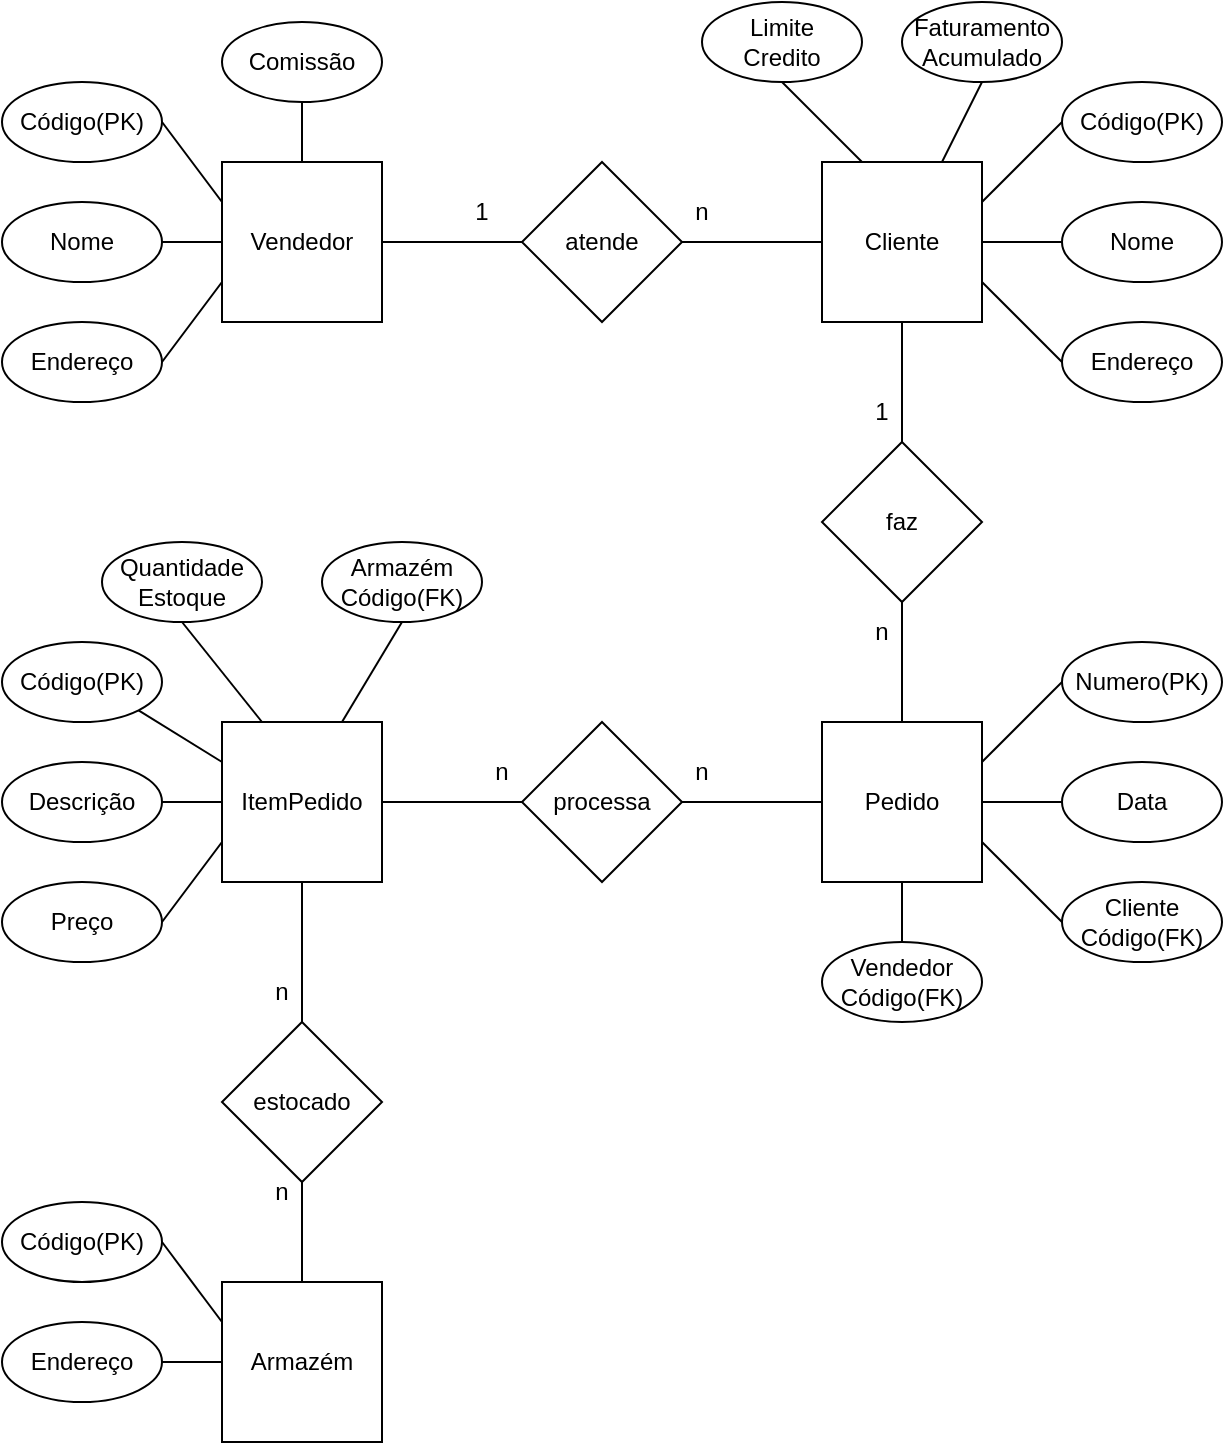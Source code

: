 <mxfile version="24.7.12">
  <diagram name="Página-1" id="MhYTZ56W9WXhxa4-GrH4">
    <mxGraphModel dx="1434" dy="786" grid="1" gridSize="10" guides="1" tooltips="1" connect="1" arrows="1" fold="1" page="1" pageScale="1" pageWidth="827" pageHeight="1169" math="0" shadow="0">
      <root>
        <mxCell id="0" />
        <mxCell id="1" parent="0" />
        <mxCell id="kSN-877ZPlSD72KdADQv-1" value="Vendedor" style="whiteSpace=wrap;html=1;aspect=fixed;" vertex="1" parent="1">
          <mxGeometry x="140" y="100" width="80" height="80" as="geometry" />
        </mxCell>
        <mxCell id="kSN-877ZPlSD72KdADQv-2" value="atende" style="rhombus;whiteSpace=wrap;html=1;" vertex="1" parent="1">
          <mxGeometry x="290" y="100" width="80" height="80" as="geometry" />
        </mxCell>
        <mxCell id="kSN-877ZPlSD72KdADQv-3" value="Cliente" style="whiteSpace=wrap;html=1;aspect=fixed;" vertex="1" parent="1">
          <mxGeometry x="440" y="100" width="80" height="80" as="geometry" />
        </mxCell>
        <mxCell id="kSN-877ZPlSD72KdADQv-5" value="Armazém" style="whiteSpace=wrap;html=1;aspect=fixed;" vertex="1" parent="1">
          <mxGeometry x="140" y="660" width="80" height="80" as="geometry" />
        </mxCell>
        <mxCell id="kSN-877ZPlSD72KdADQv-6" value="ItemPedido" style="whiteSpace=wrap;html=1;aspect=fixed;" vertex="1" parent="1">
          <mxGeometry x="140" y="380" width="80" height="80" as="geometry" />
        </mxCell>
        <mxCell id="kSN-877ZPlSD72KdADQv-8" value="faz" style="rhombus;whiteSpace=wrap;html=1;" vertex="1" parent="1">
          <mxGeometry x="440" y="240" width="80" height="80" as="geometry" />
        </mxCell>
        <mxCell id="kSN-877ZPlSD72KdADQv-9" value="" style="endArrow=none;html=1;rounded=0;exitX=1;exitY=0.5;exitDx=0;exitDy=0;entryX=0;entryY=0.5;entryDx=0;entryDy=0;" edge="1" parent="1" source="kSN-877ZPlSD72KdADQv-1" target="kSN-877ZPlSD72KdADQv-2">
          <mxGeometry width="50" height="50" relative="1" as="geometry">
            <mxPoint x="390" y="430" as="sourcePoint" />
            <mxPoint x="440" y="380" as="targetPoint" />
          </mxGeometry>
        </mxCell>
        <mxCell id="kSN-877ZPlSD72KdADQv-10" value="" style="endArrow=none;html=1;rounded=0;exitX=0;exitY=0.5;exitDx=0;exitDy=0;entryX=1;entryY=0.5;entryDx=0;entryDy=0;" edge="1" parent="1" source="kSN-877ZPlSD72KdADQv-3" target="kSN-877ZPlSD72KdADQv-2">
          <mxGeometry width="50" height="50" relative="1" as="geometry">
            <mxPoint x="230" y="150" as="sourcePoint" />
            <mxPoint x="300" y="150" as="targetPoint" />
          </mxGeometry>
        </mxCell>
        <mxCell id="kSN-877ZPlSD72KdADQv-11" value="Pedido" style="whiteSpace=wrap;html=1;aspect=fixed;" vertex="1" parent="1">
          <mxGeometry x="440" y="380" width="80" height="80" as="geometry" />
        </mxCell>
        <mxCell id="kSN-877ZPlSD72KdADQv-12" value="" style="endArrow=none;html=1;rounded=0;exitX=0.5;exitY=1;exitDx=0;exitDy=0;entryX=0.5;entryY=0;entryDx=0;entryDy=0;" edge="1" parent="1" source="kSN-877ZPlSD72KdADQv-3" target="kSN-877ZPlSD72KdADQv-8">
          <mxGeometry width="50" height="50" relative="1" as="geometry">
            <mxPoint x="230" y="150" as="sourcePoint" />
            <mxPoint x="300" y="150" as="targetPoint" />
          </mxGeometry>
        </mxCell>
        <mxCell id="kSN-877ZPlSD72KdADQv-13" value="" style="endArrow=none;html=1;rounded=0;exitX=0.5;exitY=0;exitDx=0;exitDy=0;entryX=0.5;entryY=1;entryDx=0;entryDy=0;" edge="1" parent="1" source="kSN-877ZPlSD72KdADQv-11" target="kSN-877ZPlSD72KdADQv-8">
          <mxGeometry width="50" height="50" relative="1" as="geometry">
            <mxPoint x="490" y="190" as="sourcePoint" />
            <mxPoint x="490" y="250" as="targetPoint" />
          </mxGeometry>
        </mxCell>
        <mxCell id="kSN-877ZPlSD72KdADQv-14" value="" style="endArrow=none;html=1;rounded=0;entryX=0;entryY=0.5;entryDx=0;entryDy=0;exitX=1;exitY=0.5;exitDx=0;exitDy=0;" edge="1" parent="1" source="kSN-877ZPlSD72KdADQv-15" target="kSN-877ZPlSD72KdADQv-11">
          <mxGeometry width="50" height="50" relative="1" as="geometry">
            <mxPoint x="480" y="500" as="sourcePoint" />
            <mxPoint x="410" y="530" as="targetPoint" />
          </mxGeometry>
        </mxCell>
        <mxCell id="kSN-877ZPlSD72KdADQv-15" value="processa" style="rhombus;whiteSpace=wrap;html=1;" vertex="1" parent="1">
          <mxGeometry x="290" y="380" width="80" height="80" as="geometry" />
        </mxCell>
        <mxCell id="kSN-877ZPlSD72KdADQv-16" value="" style="endArrow=none;html=1;rounded=0;exitX=1;exitY=0.5;exitDx=0;exitDy=0;entryX=0;entryY=0.5;entryDx=0;entryDy=0;" edge="1" parent="1" source="kSN-877ZPlSD72KdADQv-6" target="kSN-877ZPlSD72KdADQv-15">
          <mxGeometry width="50" height="50" relative="1" as="geometry">
            <mxPoint x="380" y="430" as="sourcePoint" />
            <mxPoint x="260" y="480" as="targetPoint" />
          </mxGeometry>
        </mxCell>
        <mxCell id="kSN-877ZPlSD72KdADQv-17" value="estocado" style="rhombus;whiteSpace=wrap;html=1;" vertex="1" parent="1">
          <mxGeometry x="140" y="530" width="80" height="80" as="geometry" />
        </mxCell>
        <mxCell id="kSN-877ZPlSD72KdADQv-18" value="" style="endArrow=none;html=1;rounded=0;exitX=0.5;exitY=1;exitDx=0;exitDy=0;entryX=0.5;entryY=0;entryDx=0;entryDy=0;" edge="1" parent="1" source="kSN-877ZPlSD72KdADQv-6" target="kSN-877ZPlSD72KdADQv-17">
          <mxGeometry width="50" height="50" relative="1" as="geometry">
            <mxPoint x="230" y="430" as="sourcePoint" />
            <mxPoint x="300" y="430" as="targetPoint" />
          </mxGeometry>
        </mxCell>
        <mxCell id="kSN-877ZPlSD72KdADQv-19" value="" style="endArrow=none;html=1;rounded=0;exitX=0.5;exitY=0;exitDx=0;exitDy=0;entryX=0.5;entryY=1;entryDx=0;entryDy=0;" edge="1" parent="1" source="kSN-877ZPlSD72KdADQv-5" target="kSN-877ZPlSD72KdADQv-17">
          <mxGeometry width="50" height="50" relative="1" as="geometry">
            <mxPoint x="190" y="470" as="sourcePoint" />
            <mxPoint x="190" y="540" as="targetPoint" />
          </mxGeometry>
        </mxCell>
        <mxCell id="kSN-877ZPlSD72KdADQv-22" value="1" style="text;html=1;align=center;verticalAlign=middle;whiteSpace=wrap;rounded=0;" vertex="1" parent="1">
          <mxGeometry x="240" y="110" width="60" height="30" as="geometry" />
        </mxCell>
        <mxCell id="kSN-877ZPlSD72KdADQv-24" value="n" style="text;html=1;align=center;verticalAlign=middle;whiteSpace=wrap;rounded=0;" vertex="1" parent="1">
          <mxGeometry x="350" y="110" width="60" height="30" as="geometry" />
        </mxCell>
        <mxCell id="kSN-877ZPlSD72KdADQv-25" value="1" style="text;html=1;align=center;verticalAlign=middle;whiteSpace=wrap;rounded=0;" vertex="1" parent="1">
          <mxGeometry x="440" y="210" width="60" height="30" as="geometry" />
        </mxCell>
        <mxCell id="kSN-877ZPlSD72KdADQv-26" value="n" style="text;html=1;align=center;verticalAlign=middle;whiteSpace=wrap;rounded=0;" vertex="1" parent="1">
          <mxGeometry x="440" y="320" width="60" height="30" as="geometry" />
        </mxCell>
        <mxCell id="kSN-877ZPlSD72KdADQv-27" value="n" style="text;html=1;align=center;verticalAlign=middle;whiteSpace=wrap;rounded=0;" vertex="1" parent="1">
          <mxGeometry x="350" y="390" width="60" height="30" as="geometry" />
        </mxCell>
        <mxCell id="kSN-877ZPlSD72KdADQv-28" value="n" style="text;html=1;align=center;verticalAlign=middle;whiteSpace=wrap;rounded=0;" vertex="1" parent="1">
          <mxGeometry x="250" y="390" width="60" height="30" as="geometry" />
        </mxCell>
        <mxCell id="kSN-877ZPlSD72KdADQv-29" value="n" style="text;html=1;align=center;verticalAlign=middle;whiteSpace=wrap;rounded=0;" vertex="1" parent="1">
          <mxGeometry x="140" y="500" width="60" height="30" as="geometry" />
        </mxCell>
        <mxCell id="kSN-877ZPlSD72KdADQv-30" value="n" style="text;html=1;align=center;verticalAlign=middle;whiteSpace=wrap;rounded=0;" vertex="1" parent="1">
          <mxGeometry x="140" y="600" width="60" height="30" as="geometry" />
        </mxCell>
        <mxCell id="kSN-877ZPlSD72KdADQv-31" value="Código(PK)" style="ellipse;whiteSpace=wrap;html=1;" vertex="1" parent="1">
          <mxGeometry x="30" y="60" width="80" height="40" as="geometry" />
        </mxCell>
        <mxCell id="kSN-877ZPlSD72KdADQv-32" value="Nome" style="ellipse;whiteSpace=wrap;html=1;" vertex="1" parent="1">
          <mxGeometry x="30" y="120" width="80" height="40" as="geometry" />
        </mxCell>
        <mxCell id="kSN-877ZPlSD72KdADQv-33" value="Endereço" style="ellipse;whiteSpace=wrap;html=1;" vertex="1" parent="1">
          <mxGeometry x="30" y="180" width="80" height="40" as="geometry" />
        </mxCell>
        <mxCell id="kSN-877ZPlSD72KdADQv-34" value="Comissão" style="ellipse;whiteSpace=wrap;html=1;" vertex="1" parent="1">
          <mxGeometry x="140" y="30" width="80" height="40" as="geometry" />
        </mxCell>
        <mxCell id="kSN-877ZPlSD72KdADQv-35" value="" style="endArrow=none;html=1;rounded=0;entryX=0.5;entryY=1;entryDx=0;entryDy=0;exitX=0.5;exitY=0;exitDx=0;exitDy=0;" edge="1" parent="1" source="kSN-877ZPlSD72KdADQv-1" target="kSN-877ZPlSD72KdADQv-34">
          <mxGeometry width="50" height="50" relative="1" as="geometry">
            <mxPoint x="390" y="430" as="sourcePoint" />
            <mxPoint x="440" y="380" as="targetPoint" />
          </mxGeometry>
        </mxCell>
        <mxCell id="kSN-877ZPlSD72KdADQv-36" value="" style="endArrow=none;html=1;rounded=0;entryX=1;entryY=0.5;entryDx=0;entryDy=0;exitX=0;exitY=0.25;exitDx=0;exitDy=0;" edge="1" parent="1" source="kSN-877ZPlSD72KdADQv-1" target="kSN-877ZPlSD72KdADQv-31">
          <mxGeometry width="50" height="50" relative="1" as="geometry">
            <mxPoint x="190" y="110" as="sourcePoint" />
            <mxPoint x="190" y="80" as="targetPoint" />
          </mxGeometry>
        </mxCell>
        <mxCell id="kSN-877ZPlSD72KdADQv-37" value="" style="endArrow=none;html=1;rounded=0;entryX=1;entryY=0.5;entryDx=0;entryDy=0;exitX=0;exitY=0.5;exitDx=0;exitDy=0;" edge="1" parent="1" source="kSN-877ZPlSD72KdADQv-1" target="kSN-877ZPlSD72KdADQv-32">
          <mxGeometry width="50" height="50" relative="1" as="geometry">
            <mxPoint x="150" y="130" as="sourcePoint" />
            <mxPoint x="120" y="90" as="targetPoint" />
          </mxGeometry>
        </mxCell>
        <mxCell id="kSN-877ZPlSD72KdADQv-38" value="" style="endArrow=none;html=1;rounded=0;entryX=1;entryY=0.5;entryDx=0;entryDy=0;exitX=0;exitY=0.75;exitDx=0;exitDy=0;" edge="1" parent="1" source="kSN-877ZPlSD72KdADQv-1" target="kSN-877ZPlSD72KdADQv-33">
          <mxGeometry width="50" height="50" relative="1" as="geometry">
            <mxPoint x="150" y="150" as="sourcePoint" />
            <mxPoint x="120" y="150" as="targetPoint" />
          </mxGeometry>
        </mxCell>
        <mxCell id="kSN-877ZPlSD72KdADQv-39" value="Código(PK)" style="ellipse;whiteSpace=wrap;html=1;" vertex="1" parent="1">
          <mxGeometry x="560" y="60" width="80" height="40" as="geometry" />
        </mxCell>
        <mxCell id="kSN-877ZPlSD72KdADQv-40" value="Nome" style="ellipse;whiteSpace=wrap;html=1;" vertex="1" parent="1">
          <mxGeometry x="560" y="120" width="80" height="40" as="geometry" />
        </mxCell>
        <mxCell id="kSN-877ZPlSD72KdADQv-41" value="Endereço" style="ellipse;whiteSpace=wrap;html=1;" vertex="1" parent="1">
          <mxGeometry x="560" y="180" width="80" height="40" as="geometry" />
        </mxCell>
        <mxCell id="kSN-877ZPlSD72KdADQv-42" value="Faturamento&lt;br&gt;Acumulado" style="ellipse;whiteSpace=wrap;html=1;" vertex="1" parent="1">
          <mxGeometry x="480" y="20" width="80" height="40" as="geometry" />
        </mxCell>
        <mxCell id="kSN-877ZPlSD72KdADQv-43" value="Limite&lt;br&gt;Credito" style="ellipse;whiteSpace=wrap;html=1;" vertex="1" parent="1">
          <mxGeometry x="380" y="20" width="80" height="40" as="geometry" />
        </mxCell>
        <mxCell id="kSN-877ZPlSD72KdADQv-44" value="" style="endArrow=none;html=1;rounded=0;exitX=0.5;exitY=1;exitDx=0;exitDy=0;entryX=0.25;entryY=0;entryDx=0;entryDy=0;" edge="1" parent="1" source="kSN-877ZPlSD72KdADQv-43" target="kSN-877ZPlSD72KdADQv-3">
          <mxGeometry width="50" height="50" relative="1" as="geometry">
            <mxPoint x="230" y="150" as="sourcePoint" />
            <mxPoint x="300" y="150" as="targetPoint" />
          </mxGeometry>
        </mxCell>
        <mxCell id="kSN-877ZPlSD72KdADQv-45" value="" style="endArrow=none;html=1;rounded=0;exitX=0.5;exitY=1;exitDx=0;exitDy=0;entryX=0.75;entryY=0;entryDx=0;entryDy=0;" edge="1" parent="1" source="kSN-877ZPlSD72KdADQv-42" target="kSN-877ZPlSD72KdADQv-3">
          <mxGeometry width="50" height="50" relative="1" as="geometry">
            <mxPoint x="430" y="70" as="sourcePoint" />
            <mxPoint x="470" y="110" as="targetPoint" />
          </mxGeometry>
        </mxCell>
        <mxCell id="kSN-877ZPlSD72KdADQv-46" value="" style="endArrow=none;html=1;rounded=0;exitX=0;exitY=0.5;exitDx=0;exitDy=0;entryX=1;entryY=0.25;entryDx=0;entryDy=0;" edge="1" parent="1" source="kSN-877ZPlSD72KdADQv-39" target="kSN-877ZPlSD72KdADQv-3">
          <mxGeometry width="50" height="50" relative="1" as="geometry">
            <mxPoint x="530" y="70" as="sourcePoint" />
            <mxPoint x="510" y="110" as="targetPoint" />
          </mxGeometry>
        </mxCell>
        <mxCell id="kSN-877ZPlSD72KdADQv-47" value="" style="endArrow=none;html=1;rounded=0;exitX=0;exitY=0.5;exitDx=0;exitDy=0;entryX=1;entryY=0.5;entryDx=0;entryDy=0;" edge="1" parent="1" source="kSN-877ZPlSD72KdADQv-40" target="kSN-877ZPlSD72KdADQv-3">
          <mxGeometry width="50" height="50" relative="1" as="geometry">
            <mxPoint x="570" y="90" as="sourcePoint" />
            <mxPoint x="530" y="130" as="targetPoint" />
          </mxGeometry>
        </mxCell>
        <mxCell id="kSN-877ZPlSD72KdADQv-48" value="" style="endArrow=none;html=1;rounded=0;exitX=0;exitY=0.5;exitDx=0;exitDy=0;entryX=1;entryY=0.75;entryDx=0;entryDy=0;" edge="1" parent="1" source="kSN-877ZPlSD72KdADQv-41" target="kSN-877ZPlSD72KdADQv-3">
          <mxGeometry width="50" height="50" relative="1" as="geometry">
            <mxPoint x="570" y="150" as="sourcePoint" />
            <mxPoint x="530" y="150" as="targetPoint" />
          </mxGeometry>
        </mxCell>
        <mxCell id="kSN-877ZPlSD72KdADQv-49" value="Numero(PK)" style="ellipse;whiteSpace=wrap;html=1;" vertex="1" parent="1">
          <mxGeometry x="560" y="340" width="80" height="40" as="geometry" />
        </mxCell>
        <mxCell id="kSN-877ZPlSD72KdADQv-50" value="Data" style="ellipse;whiteSpace=wrap;html=1;" vertex="1" parent="1">
          <mxGeometry x="560" y="400" width="80" height="40" as="geometry" />
        </mxCell>
        <mxCell id="kSN-877ZPlSD72KdADQv-51" value="Cliente&lt;br&gt;Código(FK)" style="ellipse;whiteSpace=wrap;html=1;" vertex="1" parent="1">
          <mxGeometry x="560" y="460" width="80" height="40" as="geometry" />
        </mxCell>
        <mxCell id="kSN-877ZPlSD72KdADQv-53" value="Vendedor&lt;br&gt;Código(FK)" style="ellipse;whiteSpace=wrap;html=1;" vertex="1" parent="1">
          <mxGeometry x="440" y="490" width="80" height="40" as="geometry" />
        </mxCell>
        <mxCell id="kSN-877ZPlSD72KdADQv-54" value="" style="endArrow=none;html=1;rounded=0;entryX=0.5;entryY=1;entryDx=0;entryDy=0;exitX=0.5;exitY=0;exitDx=0;exitDy=0;" edge="1" parent="1" source="kSN-877ZPlSD72KdADQv-53" target="kSN-877ZPlSD72KdADQv-11">
          <mxGeometry width="50" height="50" relative="1" as="geometry">
            <mxPoint x="380" y="430" as="sourcePoint" />
            <mxPoint x="450" y="430" as="targetPoint" />
          </mxGeometry>
        </mxCell>
        <mxCell id="kSN-877ZPlSD72KdADQv-55" value="" style="endArrow=none;html=1;rounded=0;entryX=0;entryY=0.5;entryDx=0;entryDy=0;exitX=1;exitY=0.75;exitDx=0;exitDy=0;" edge="1" parent="1" source="kSN-877ZPlSD72KdADQv-11" target="kSN-877ZPlSD72KdADQv-51">
          <mxGeometry width="50" height="50" relative="1" as="geometry">
            <mxPoint x="490" y="500" as="sourcePoint" />
            <mxPoint x="490" y="470" as="targetPoint" />
          </mxGeometry>
        </mxCell>
        <mxCell id="kSN-877ZPlSD72KdADQv-56" value="" style="endArrow=none;html=1;rounded=0;entryX=1;entryY=0.5;entryDx=0;entryDy=0;exitX=0;exitY=0.5;exitDx=0;exitDy=0;" edge="1" parent="1" source="kSN-877ZPlSD72KdADQv-50" target="kSN-877ZPlSD72KdADQv-11">
          <mxGeometry width="50" height="50" relative="1" as="geometry">
            <mxPoint x="530" y="450" as="sourcePoint" />
            <mxPoint x="570" y="490" as="targetPoint" />
          </mxGeometry>
        </mxCell>
        <mxCell id="kSN-877ZPlSD72KdADQv-57" value="" style="endArrow=none;html=1;rounded=0;entryX=0;entryY=0.5;entryDx=0;entryDy=0;exitX=1;exitY=0.25;exitDx=0;exitDy=0;" edge="1" parent="1" source="kSN-877ZPlSD72KdADQv-11" target="kSN-877ZPlSD72KdADQv-49">
          <mxGeometry width="50" height="50" relative="1" as="geometry">
            <mxPoint x="570" y="430" as="sourcePoint" />
            <mxPoint x="530" y="430" as="targetPoint" />
          </mxGeometry>
        </mxCell>
        <mxCell id="kSN-877ZPlSD72KdADQv-58" value="Código(PK)" style="ellipse;whiteSpace=wrap;html=1;" vertex="1" parent="1">
          <mxGeometry x="30" y="340" width="80" height="40" as="geometry" />
        </mxCell>
        <mxCell id="kSN-877ZPlSD72KdADQv-59" value="Descrição" style="ellipse;whiteSpace=wrap;html=1;" vertex="1" parent="1">
          <mxGeometry x="30" y="400" width="80" height="40" as="geometry" />
        </mxCell>
        <mxCell id="kSN-877ZPlSD72KdADQv-60" value="Preço" style="ellipse;whiteSpace=wrap;html=1;" vertex="1" parent="1">
          <mxGeometry x="30" y="460" width="80" height="40" as="geometry" />
        </mxCell>
        <mxCell id="kSN-877ZPlSD72KdADQv-61" value="Quantidade&lt;br&gt;Estoque" style="ellipse;whiteSpace=wrap;html=1;" vertex="1" parent="1">
          <mxGeometry x="80" y="290" width="80" height="40" as="geometry" />
        </mxCell>
        <mxCell id="kSN-877ZPlSD72KdADQv-62" value="Armazém&lt;br&gt;Código(FK)" style="ellipse;whiteSpace=wrap;html=1;" vertex="1" parent="1">
          <mxGeometry x="190" y="290" width="80" height="40" as="geometry" />
        </mxCell>
        <mxCell id="kSN-877ZPlSD72KdADQv-63" value="" style="endArrow=none;html=1;rounded=0;entryX=0.75;entryY=0;entryDx=0;entryDy=0;exitX=0.5;exitY=1;exitDx=0;exitDy=0;" edge="1" parent="1" source="kSN-877ZPlSD72KdADQv-62" target="kSN-877ZPlSD72KdADQv-6">
          <mxGeometry width="50" height="50" relative="1" as="geometry">
            <mxPoint x="150" y="170" as="sourcePoint" />
            <mxPoint x="120" y="210" as="targetPoint" />
          </mxGeometry>
        </mxCell>
        <mxCell id="kSN-877ZPlSD72KdADQv-64" value="" style="endArrow=none;html=1;rounded=0;entryX=0.5;entryY=1;entryDx=0;entryDy=0;exitX=0.25;exitY=0;exitDx=0;exitDy=0;" edge="1" parent="1" source="kSN-877ZPlSD72KdADQv-6" target="kSN-877ZPlSD72KdADQv-61">
          <mxGeometry width="50" height="50" relative="1" as="geometry">
            <mxPoint x="240" y="340" as="sourcePoint" />
            <mxPoint x="210" y="390" as="targetPoint" />
          </mxGeometry>
        </mxCell>
        <mxCell id="kSN-877ZPlSD72KdADQv-65" value="" style="endArrow=none;html=1;rounded=0;entryX=1;entryY=1;entryDx=0;entryDy=0;exitX=0;exitY=0.25;exitDx=0;exitDy=0;" edge="1" parent="1" source="kSN-877ZPlSD72KdADQv-6" target="kSN-877ZPlSD72KdADQv-58">
          <mxGeometry width="50" height="50" relative="1" as="geometry">
            <mxPoint x="170" y="390" as="sourcePoint" />
            <mxPoint x="130" y="340" as="targetPoint" />
          </mxGeometry>
        </mxCell>
        <mxCell id="kSN-877ZPlSD72KdADQv-66" value="" style="endArrow=none;html=1;rounded=0;entryX=1;entryY=0.5;entryDx=0;entryDy=0;exitX=0;exitY=0.5;exitDx=0;exitDy=0;" edge="1" parent="1" source="kSN-877ZPlSD72KdADQv-6" target="kSN-877ZPlSD72KdADQv-59">
          <mxGeometry width="50" height="50" relative="1" as="geometry">
            <mxPoint x="150" y="410" as="sourcePoint" />
            <mxPoint x="108" y="384" as="targetPoint" />
          </mxGeometry>
        </mxCell>
        <mxCell id="kSN-877ZPlSD72KdADQv-67" value="" style="endArrow=none;html=1;rounded=0;entryX=1;entryY=0.5;entryDx=0;entryDy=0;exitX=0;exitY=0.75;exitDx=0;exitDy=0;" edge="1" parent="1" source="kSN-877ZPlSD72KdADQv-6" target="kSN-877ZPlSD72KdADQv-60">
          <mxGeometry width="50" height="50" relative="1" as="geometry">
            <mxPoint x="150" y="430" as="sourcePoint" />
            <mxPoint x="120" y="430" as="targetPoint" />
          </mxGeometry>
        </mxCell>
        <mxCell id="kSN-877ZPlSD72KdADQv-68" value="Código(PK)" style="ellipse;whiteSpace=wrap;html=1;" vertex="1" parent="1">
          <mxGeometry x="30" y="620" width="80" height="40" as="geometry" />
        </mxCell>
        <mxCell id="kSN-877ZPlSD72KdADQv-69" value="Endereço" style="ellipse;whiteSpace=wrap;html=1;" vertex="1" parent="1">
          <mxGeometry x="30" y="680" width="80" height="40" as="geometry" />
        </mxCell>
        <mxCell id="kSN-877ZPlSD72KdADQv-70" value="" style="endArrow=none;html=1;rounded=0;entryX=1;entryY=0.5;entryDx=0;entryDy=0;exitX=0;exitY=0.25;exitDx=0;exitDy=0;" edge="1" parent="1" source="kSN-877ZPlSD72KdADQv-5" target="kSN-877ZPlSD72KdADQv-68">
          <mxGeometry width="50" height="50" relative="1" as="geometry">
            <mxPoint x="150" y="450" as="sourcePoint" />
            <mxPoint x="120" y="490" as="targetPoint" />
          </mxGeometry>
        </mxCell>
        <mxCell id="kSN-877ZPlSD72KdADQv-71" value="" style="endArrow=none;html=1;rounded=0;entryX=1;entryY=0.5;entryDx=0;entryDy=0;exitX=0;exitY=0.5;exitDx=0;exitDy=0;" edge="1" parent="1" source="kSN-877ZPlSD72KdADQv-5" target="kSN-877ZPlSD72KdADQv-69">
          <mxGeometry width="50" height="50" relative="1" as="geometry">
            <mxPoint x="150" y="690" as="sourcePoint" />
            <mxPoint x="120" y="650" as="targetPoint" />
          </mxGeometry>
        </mxCell>
      </root>
    </mxGraphModel>
  </diagram>
</mxfile>
